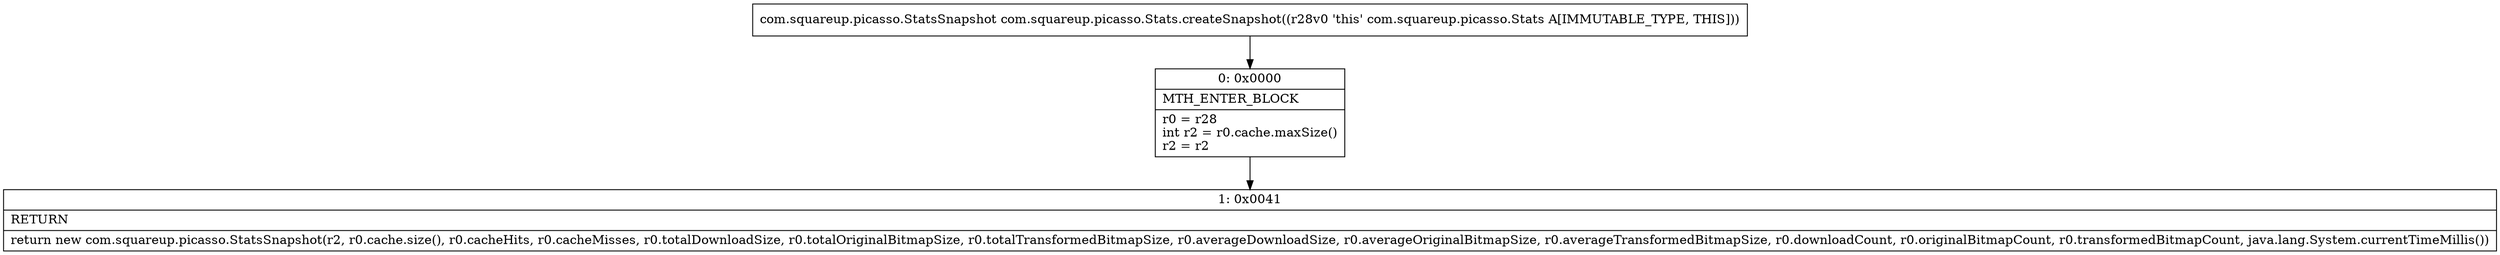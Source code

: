 digraph "CFG forcom.squareup.picasso.Stats.createSnapshot()Lcom\/squareup\/picasso\/StatsSnapshot;" {
Node_0 [shape=record,label="{0\:\ 0x0000|MTH_ENTER_BLOCK\l|r0 = r28\lint r2 = r0.cache.maxSize()\lr2 = r2\l}"];
Node_1 [shape=record,label="{1\:\ 0x0041|RETURN\l|return new com.squareup.picasso.StatsSnapshot(r2, r0.cache.size(), r0.cacheHits, r0.cacheMisses, r0.totalDownloadSize, r0.totalOriginalBitmapSize, r0.totalTransformedBitmapSize, r0.averageDownloadSize, r0.averageOriginalBitmapSize, r0.averageTransformedBitmapSize, r0.downloadCount, r0.originalBitmapCount, r0.transformedBitmapCount, java.lang.System.currentTimeMillis())\l}"];
MethodNode[shape=record,label="{com.squareup.picasso.StatsSnapshot com.squareup.picasso.Stats.createSnapshot((r28v0 'this' com.squareup.picasso.Stats A[IMMUTABLE_TYPE, THIS])) }"];
MethodNode -> Node_0;
Node_0 -> Node_1;
}

